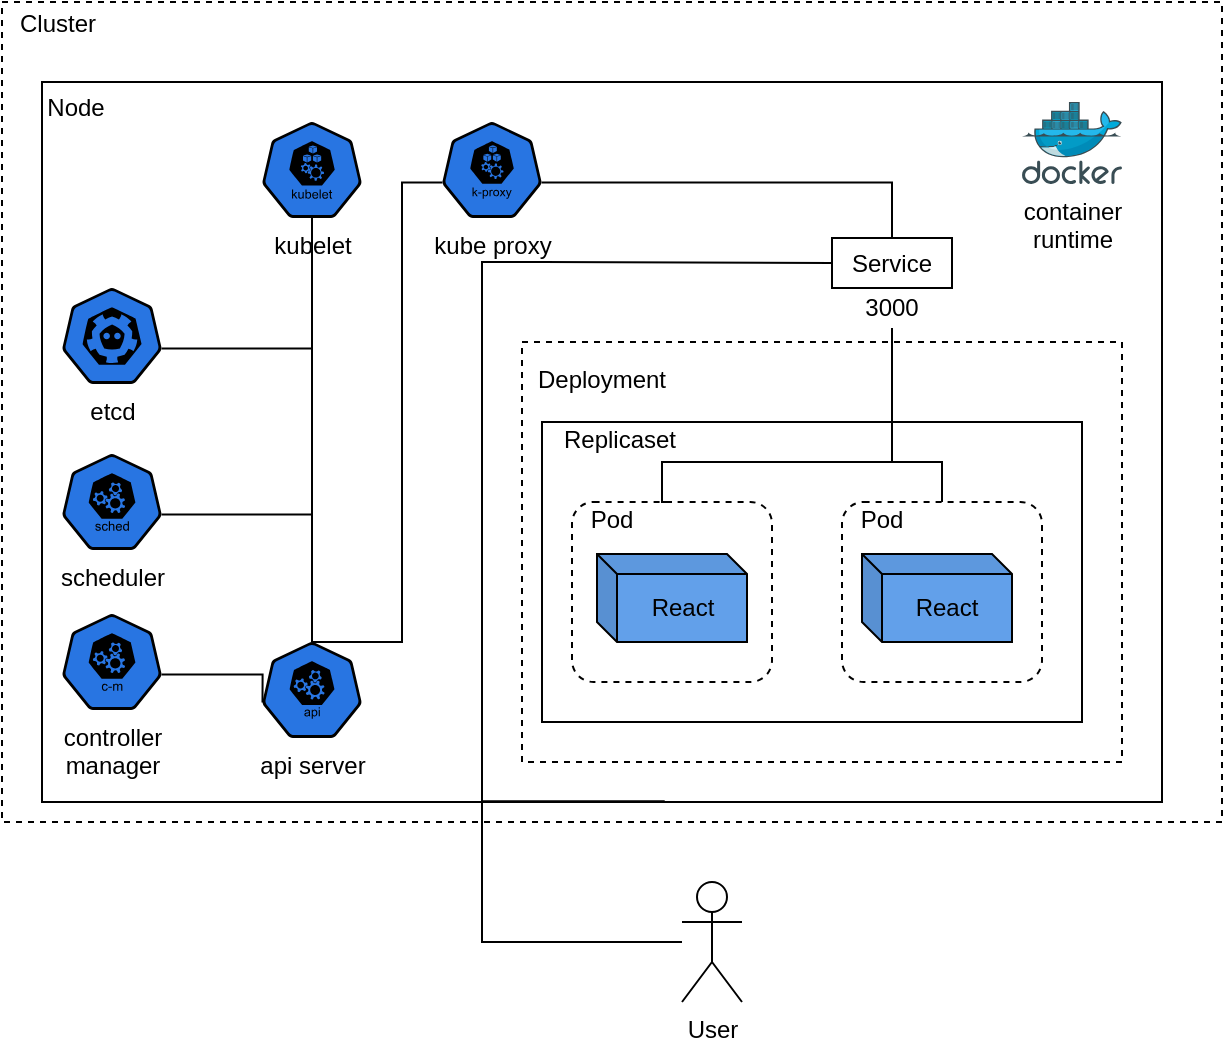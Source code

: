 <mxfile version="22.0.4" type="device">
  <diagram name="Page-1" id="daGm-d5KecSEp1XgCP-V">
    <mxGraphModel dx="665" dy="442" grid="1" gridSize="10" guides="1" tooltips="1" connect="1" arrows="1" fold="1" page="1" pageScale="1" pageWidth="850" pageHeight="1100" background="none" math="0" shadow="0">
      <root>
        <mxCell id="0" />
        <mxCell id="1" parent="0" />
        <mxCell id="owWRNJUSUV1AwwsD3CPz-6" value="Replicaset" style="rounded=0;whiteSpace=wrap;html=1;fillColor=none;movableLabel=1;" vertex="1" parent="1">
          <mxGeometry x="410" y="320" width="270" height="150" as="geometry">
            <mxPoint x="-96" y="-66" as="offset" />
          </mxGeometry>
        </mxCell>
        <mxCell id="cbzeHhdR3mQzWy2dV4Z3-4" value="Node" style="rounded=0;whiteSpace=wrap;html=1;fillColor=none;container=0;metaEdit=0;movableLabel=0;noLabel=0;" parent="1" vertex="1">
          <mxGeometry x="160" y="150" width="560" height="360" as="geometry">
            <mxPoint x="-263" y="-167" as="offset" />
          </mxGeometry>
        </mxCell>
        <mxCell id="cbzeHhdR3mQzWy2dV4Z3-3" value="&lt;div&gt;Cluster&lt;/div&gt;" style="rounded=0;whiteSpace=wrap;html=1;fillColor=none;dashed=1;comic=0;movableLabel=0;" parent="1" vertex="1">
          <mxGeometry x="140" y="110" width="610" height="410" as="geometry">
            <mxPoint x="-277" y="-194" as="offset" />
          </mxGeometry>
        </mxCell>
        <mxCell id="owWRNJUSUV1AwwsD3CPz-5" value="Deployment" style="rounded=0;whiteSpace=wrap;html=1;fillColor=none;movableLabel=1;dashed=1;" vertex="1" parent="1">
          <mxGeometry x="400" y="280" width="300" height="210" as="geometry">
            <mxPoint x="-110" y="-86" as="offset" />
          </mxGeometry>
        </mxCell>
        <mxCell id="cbzeHhdR3mQzWy2dV4Z3-1" value="User" style="shape=umlActor;verticalLabelPosition=bottom;verticalAlign=top;html=1;outlineConnect=0;" parent="1" vertex="1">
          <mxGeometry x="480" y="550" width="30" height="60" as="geometry" />
        </mxCell>
        <mxCell id="cbzeHhdR3mQzWy2dV4Z3-5" value="Pod" style="rounded=1;whiteSpace=wrap;html=1;arcSize=12;movableLabel=1;fillColor=none;dashed=1;" parent="1" vertex="1">
          <mxGeometry x="425" y="360" width="100" height="90" as="geometry">
            <mxPoint x="-30" y="-36" as="offset" />
          </mxGeometry>
        </mxCell>
        <mxCell id="cbzeHhdR3mQzWy2dV4Z3-6" value="React" style="shape=cube;whiteSpace=wrap;html=1;boundedLbl=1;backgroundOutline=1;darkOpacity=0.05;darkOpacity2=0.1;size=10;movableLabel=1;fillColor=#62a0ea;strokeColor=#000000;" parent="1" vertex="1">
          <mxGeometry x="437.5" y="386" width="75" height="44" as="geometry" />
        </mxCell>
        <mxCell id="cbzeHhdR3mQzWy2dV4Z3-7" value="&lt;div&gt;container&lt;/div&gt;&lt;div&gt;runtime&lt;br&gt;&lt;/div&gt;" style="image;sketch=0;aspect=fixed;html=1;points=[];align=center;fontSize=12;image=img/lib/mscae/Docker.svg;" parent="1" vertex="1">
          <mxGeometry x="650" y="160" width="50" height="41" as="geometry" />
        </mxCell>
        <mxCell id="cbzeHhdR3mQzWy2dV4Z3-8" value="kubelet" style="sketch=0;html=1;dashed=0;whitespace=wrap;fillColor=#2875E2;strokeColor=default;points=[[0.005,0.63,0],[0.1,0.2,0],[0.9,0.2,0],[0.5,0,0],[0.995,0.63,0],[0.72,0.99,0],[0.5,1,0],[0.28,0.99,0]];verticalLabelPosition=bottom;align=center;verticalAlign=top;shape=mxgraph.kubernetes.icon;prIcon=kubelet" parent="1" vertex="1">
          <mxGeometry x="270" y="170" width="50" height="48" as="geometry" />
        </mxCell>
        <mxCell id="cbzeHhdR3mQzWy2dV4Z3-9" value="kube proxy" style="sketch=0;html=1;dashed=0;whitespace=wrap;fillColor=#2875E2;strokeColor=default;points=[[0.005,0.63,0],[0.1,0.2,0],[0.9,0.2,0],[0.5,0,0],[0.995,0.63,0],[0.72,0.99,0],[0.5,1,0],[0.28,0.99,0]];verticalLabelPosition=bottom;align=center;verticalAlign=top;shape=mxgraph.kubernetes.icon;prIcon=k_proxy" parent="1" vertex="1">
          <mxGeometry x="360" y="170" width="50" height="48" as="geometry" />
        </mxCell>
        <mxCell id="cbzeHhdR3mQzWy2dV4Z3-10" value="api server" style="sketch=0;html=1;dashed=0;whitespace=wrap;fillColor=#2875E2;strokeColor=default;points=[[0.005,0.63,0],[0.1,0.2,0],[0.9,0.2,0],[0.5,0,0],[0.995,0.63,0],[0.72,0.99,0],[0.5,1,0],[0.28,0.99,0]];verticalLabelPosition=bottom;align=center;verticalAlign=top;shape=mxgraph.kubernetes.icon;prIcon=api" parent="1" vertex="1">
          <mxGeometry x="270" y="430" width="50" height="48" as="geometry" />
        </mxCell>
        <mxCell id="cbzeHhdR3mQzWy2dV4Z3-12" value="etcd" style="sketch=0;html=1;dashed=0;whitespace=wrap;fillColor=#2875E2;strokeColor=default;points=[[0.005,0.63,0],[0.1,0.2,0],[0.9,0.2,0],[0.5,0,0],[0.995,0.63,0],[0.72,0.99,0],[0.5,1,0],[0.28,0.99,0]];verticalLabelPosition=bottom;align=center;verticalAlign=top;shape=mxgraph.kubernetes.icon;prIcon=etcd" parent="1" vertex="1">
          <mxGeometry x="170" y="253" width="50" height="48" as="geometry" />
        </mxCell>
        <mxCell id="cbzeHhdR3mQzWy2dV4Z3-13" value="scheduler" style="sketch=0;html=1;dashed=0;whitespace=wrap;fillColor=#2875E2;strokeColor=default;points=[[0.005,0.63,0],[0.1,0.2,0],[0.9,0.2,0],[0.5,0,0],[0.995,0.63,0],[0.72,0.99,0],[0.5,1,0],[0.28,0.99,0]];verticalLabelPosition=bottom;align=center;verticalAlign=top;shape=mxgraph.kubernetes.icon;prIcon=sched" parent="1" vertex="1">
          <mxGeometry x="170" y="336" width="50" height="48" as="geometry" />
        </mxCell>
        <mxCell id="cbzeHhdR3mQzWy2dV4Z3-14" value="&lt;div&gt;controller&lt;/div&gt;&lt;div&gt;manager&lt;br&gt;&lt;/div&gt;" style="sketch=0;html=1;dashed=0;whitespace=wrap;fillColor=#2875E2;strokeColor=default;points=[[0.005,0.63,0],[0.1,0.2,0],[0.9,0.2,0],[0.5,0,0],[0.995,0.63,0],[0.72,0.99,0],[0.5,1,0],[0.28,0.99,0]];verticalLabelPosition=bottom;align=center;verticalAlign=top;shape=mxgraph.kubernetes.icon;prIcon=c_m" parent="1" vertex="1">
          <mxGeometry x="170" y="416" width="50" height="48" as="geometry" />
        </mxCell>
        <mxCell id="cbzeHhdR3mQzWy2dV4Z3-17" style="edgeStyle=orthogonalEdgeStyle;rounded=0;orthogonalLoop=1;jettySize=auto;html=1;entryX=0;entryY=0.5;entryDx=0;entryDy=0;endArrow=none;endFill=0;" parent="1" target="cbzeHhdR3mQzWy2dV4Z3-23" edge="1">
          <mxGeometry relative="1" as="geometry">
            <Array as="points">
              <mxPoint x="380" y="240" />
              <mxPoint x="410" y="240" />
            </Array>
            <mxPoint x="380" y="510" as="sourcePoint" />
          </mxGeometry>
        </mxCell>
        <mxCell id="cbzeHhdR3mQzWy2dV4Z3-19" style="edgeStyle=orthogonalEdgeStyle;rounded=0;orthogonalLoop=1;jettySize=auto;html=1;exitX=0.005;exitY=0.63;exitDx=0;exitDy=0;exitPerimeter=0;entryX=0.995;entryY=0.63;entryDx=0;entryDy=0;entryPerimeter=0;anchorPointDirection=1;startFill=1;strokeColor=default;endArrow=none;endFill=0;" parent="1" source="cbzeHhdR3mQzWy2dV4Z3-10" target="cbzeHhdR3mQzWy2dV4Z3-14" edge="1">
          <mxGeometry relative="1" as="geometry">
            <Array as="points">
              <mxPoint x="270" y="446" />
            </Array>
          </mxGeometry>
        </mxCell>
        <mxCell id="cbzeHhdR3mQzWy2dV4Z3-21" style="edgeStyle=orthogonalEdgeStyle;rounded=0;orthogonalLoop=1;jettySize=auto;html=1;exitX=0.5;exitY=0;exitDx=0;exitDy=0;exitPerimeter=0;entryX=0.995;entryY=0.63;entryDx=0;entryDy=0;entryPerimeter=0;endArrow=none;endFill=0;" parent="1" source="cbzeHhdR3mQzWy2dV4Z3-10" target="cbzeHhdR3mQzWy2dV4Z3-13" edge="1">
          <mxGeometry relative="1" as="geometry">
            <Array as="points">
              <mxPoint x="295" y="366" />
            </Array>
          </mxGeometry>
        </mxCell>
        <mxCell id="cbzeHhdR3mQzWy2dV4Z3-22" style="edgeStyle=orthogonalEdgeStyle;rounded=0;orthogonalLoop=1;jettySize=auto;html=1;exitX=0.5;exitY=0;exitDx=0;exitDy=0;exitPerimeter=0;entryX=0.995;entryY=0.63;entryDx=0;entryDy=0;entryPerimeter=0;endArrow=none;endFill=0;" parent="1" source="cbzeHhdR3mQzWy2dV4Z3-10" target="cbzeHhdR3mQzWy2dV4Z3-12" edge="1">
          <mxGeometry relative="1" as="geometry">
            <Array as="points">
              <mxPoint x="295" y="283" />
            </Array>
          </mxGeometry>
        </mxCell>
        <mxCell id="cbzeHhdR3mQzWy2dV4Z3-24" style="edgeStyle=orthogonalEdgeStyle;orthogonalLoop=1;jettySize=auto;html=1;exitX=0.5;exitY=1;exitDx=0;exitDy=0;entryX=0.5;entryY=0;entryDx=0;entryDy=0;endArrow=none;endFill=0;rounded=0;strokeColor=default;" parent="1" source="cbzeHhdR3mQzWy2dV4Z3-30" target="cbzeHhdR3mQzWy2dV4Z3-5" edge="1">
          <mxGeometry relative="1" as="geometry">
            <Array as="points">
              <mxPoint x="585" y="340" />
              <mxPoint x="470" y="340" />
            </Array>
          </mxGeometry>
        </mxCell>
        <mxCell id="cbzeHhdR3mQzWy2dV4Z3-23" value="Service" style="rounded=0;whiteSpace=wrap;html=1;fillColor=none;" parent="1" vertex="1">
          <mxGeometry x="555" y="228" width="60" height="25" as="geometry" />
        </mxCell>
        <mxCell id="cbzeHhdR3mQzWy2dV4Z3-25" style="edgeStyle=orthogonalEdgeStyle;rounded=0;orthogonalLoop=1;jettySize=auto;html=1;exitX=0.5;exitY=0;exitDx=0;exitDy=0;exitPerimeter=0;entryX=0.5;entryY=1;entryDx=0;entryDy=0;entryPerimeter=0;endArrow=none;endFill=0;" parent="1" source="cbzeHhdR3mQzWy2dV4Z3-10" target="cbzeHhdR3mQzWy2dV4Z3-8" edge="1">
          <mxGeometry relative="1" as="geometry" />
        </mxCell>
        <mxCell id="cbzeHhdR3mQzWy2dV4Z3-27" style="edgeStyle=orthogonalEdgeStyle;rounded=0;orthogonalLoop=1;jettySize=auto;html=1;entryX=0.005;entryY=0.63;entryDx=0;entryDy=0;entryPerimeter=0;endArrow=none;endFill=0;exitX=0.5;exitY=0;exitDx=0;exitDy=0;exitPerimeter=0;" parent="1" source="cbzeHhdR3mQzWy2dV4Z3-10" target="cbzeHhdR3mQzWy2dV4Z3-9" edge="1">
          <mxGeometry relative="1" as="geometry">
            <mxPoint x="405" y="420" as="sourcePoint" />
            <Array as="points">
              <mxPoint x="340" y="430" />
              <mxPoint x="340" y="200" />
            </Array>
          </mxGeometry>
        </mxCell>
        <mxCell id="cbzeHhdR3mQzWy2dV4Z3-29" value="" style="edgeStyle=orthogonalEdgeStyle;rounded=0;orthogonalLoop=1;jettySize=auto;html=1;exitX=0.995;exitY=0.63;exitDx=0;exitDy=0;exitPerimeter=0;entryX=0.5;entryY=0;entryDx=0;entryDy=0;endArrow=none;endFill=0;" parent="1" source="cbzeHhdR3mQzWy2dV4Z3-9" target="cbzeHhdR3mQzWy2dV4Z3-23" edge="1">
          <mxGeometry relative="1" as="geometry">
            <mxPoint x="560" y="220" as="sourcePoint" />
            <mxPoint x="585" y="287" as="targetPoint" />
          </mxGeometry>
        </mxCell>
        <mxCell id="owWRNJUSUV1AwwsD3CPz-4" style="edgeStyle=orthogonalEdgeStyle;rounded=0;orthogonalLoop=1;jettySize=auto;html=1;exitX=0.5;exitY=1;exitDx=0;exitDy=0;entryX=0.5;entryY=0;entryDx=0;entryDy=0;endArrow=none;endFill=0;" edge="1" parent="1" source="cbzeHhdR3mQzWy2dV4Z3-30" target="owWRNJUSUV1AwwsD3CPz-2">
          <mxGeometry relative="1" as="geometry">
            <Array as="points">
              <mxPoint x="585" y="340" />
              <mxPoint x="610" y="340" />
            </Array>
          </mxGeometry>
        </mxCell>
        <mxCell id="cbzeHhdR3mQzWy2dV4Z3-30" value="&lt;div&gt;3000&lt;/div&gt;" style="text;html=1;strokeColor=none;fillColor=none;align=center;verticalAlign=middle;whiteSpace=wrap;rounded=0;" parent="1" vertex="1">
          <mxGeometry x="570" y="253" width="30" height="20" as="geometry" />
        </mxCell>
        <mxCell id="owWRNJUSUV1AwwsD3CPz-1" value="" style="edgeStyle=orthogonalEdgeStyle;rounded=0;orthogonalLoop=1;jettySize=auto;html=1;entryX=0.556;entryY=0.999;entryDx=0;entryDy=0;endArrow=none;endFill=0;entryPerimeter=0;" edge="1" parent="1" source="cbzeHhdR3mQzWy2dV4Z3-1" target="cbzeHhdR3mQzWy2dV4Z3-4">
          <mxGeometry relative="1" as="geometry">
            <Array as="points">
              <mxPoint x="380" y="580" />
              <mxPoint x="380" y="510" />
            </Array>
            <mxPoint x="480" y="580" as="sourcePoint" />
            <mxPoint x="444" y="521" as="targetPoint" />
          </mxGeometry>
        </mxCell>
        <mxCell id="owWRNJUSUV1AwwsD3CPz-2" value="Pod" style="rounded=1;whiteSpace=wrap;html=1;arcSize=12;movableLabel=1;fillColor=none;dashed=1;" vertex="1" parent="1">
          <mxGeometry x="560" y="360" width="100" height="90" as="geometry">
            <mxPoint x="-30" y="-36" as="offset" />
          </mxGeometry>
        </mxCell>
        <mxCell id="owWRNJUSUV1AwwsD3CPz-3" value="React" style="shape=cube;whiteSpace=wrap;html=1;boundedLbl=1;backgroundOutline=1;darkOpacity=0.05;darkOpacity2=0.1;size=10;movableLabel=1;fillColor=#62a0ea;strokeColor=#000000;" vertex="1" parent="1">
          <mxGeometry x="570" y="386" width="75" height="44" as="geometry" />
        </mxCell>
      </root>
    </mxGraphModel>
  </diagram>
</mxfile>
